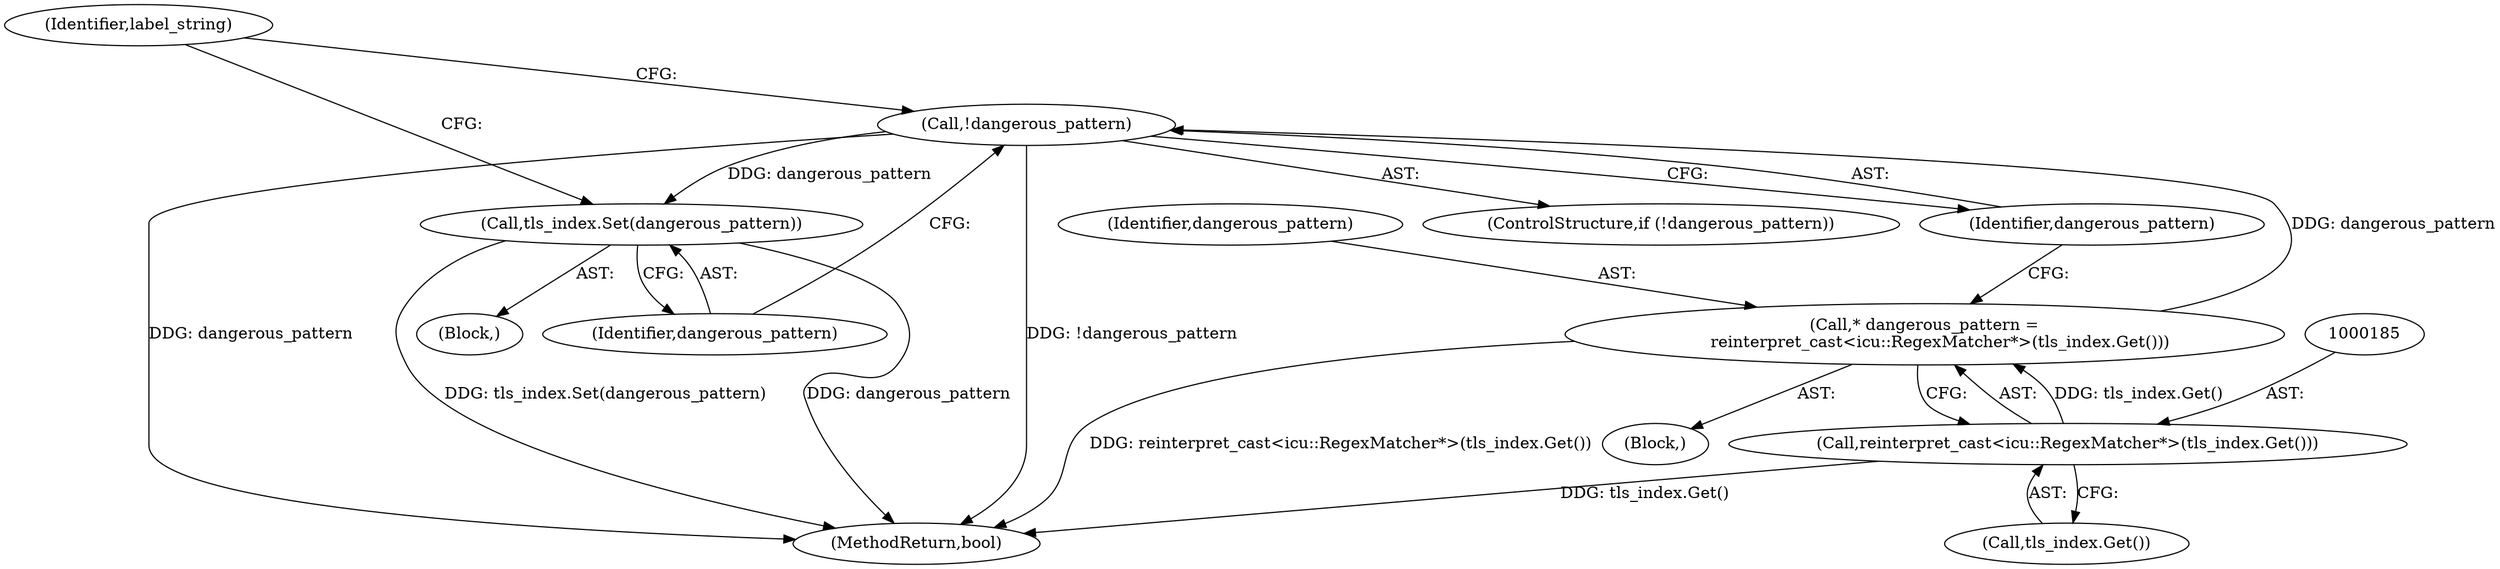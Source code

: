 digraph "0_Chrome_1f6acd54ee3765d5c1a6f14fc31ddd4a74145314@pointer" {
"1000188" [label="(Call,!dangerous_pattern)"];
"1000182" [label="(Call,* dangerous_pattern =\n      reinterpret_cast<icu::RegexMatcher*>(tls_index.Get()))"];
"1000184" [label="(Call,reinterpret_cast<icu::RegexMatcher*>(tls_index.Get()))"];
"1000191" [label="(Call,tls_index.Set(dangerous_pattern))"];
"1000191" [label="(Call,tls_index.Set(dangerous_pattern))"];
"1000190" [label="(Block,)"];
"1000188" [label="(Call,!dangerous_pattern)"];
"1000192" [label="(Identifier,dangerous_pattern)"];
"1000187" [label="(ControlStructure,if (!dangerous_pattern))"];
"1000183" [label="(Identifier,dangerous_pattern)"];
"1000198" [label="(MethodReturn,bool)"];
"1000105" [label="(Block,)"];
"1000184" [label="(Call,reinterpret_cast<icu::RegexMatcher*>(tls_index.Get()))"];
"1000194" [label="(Identifier,label_string)"];
"1000182" [label="(Call,* dangerous_pattern =\n      reinterpret_cast<icu::RegexMatcher*>(tls_index.Get()))"];
"1000186" [label="(Call,tls_index.Get())"];
"1000189" [label="(Identifier,dangerous_pattern)"];
"1000188" -> "1000187"  [label="AST: "];
"1000188" -> "1000189"  [label="CFG: "];
"1000189" -> "1000188"  [label="AST: "];
"1000192" -> "1000188"  [label="CFG: "];
"1000194" -> "1000188"  [label="CFG: "];
"1000188" -> "1000198"  [label="DDG: !dangerous_pattern"];
"1000188" -> "1000198"  [label="DDG: dangerous_pattern"];
"1000182" -> "1000188"  [label="DDG: dangerous_pattern"];
"1000188" -> "1000191"  [label="DDG: dangerous_pattern"];
"1000182" -> "1000105"  [label="AST: "];
"1000182" -> "1000184"  [label="CFG: "];
"1000183" -> "1000182"  [label="AST: "];
"1000184" -> "1000182"  [label="AST: "];
"1000189" -> "1000182"  [label="CFG: "];
"1000182" -> "1000198"  [label="DDG: reinterpret_cast<icu::RegexMatcher*>(tls_index.Get())"];
"1000184" -> "1000182"  [label="DDG: tls_index.Get()"];
"1000184" -> "1000186"  [label="CFG: "];
"1000185" -> "1000184"  [label="AST: "];
"1000186" -> "1000184"  [label="AST: "];
"1000184" -> "1000198"  [label="DDG: tls_index.Get()"];
"1000191" -> "1000190"  [label="AST: "];
"1000191" -> "1000192"  [label="CFG: "];
"1000192" -> "1000191"  [label="AST: "];
"1000194" -> "1000191"  [label="CFG: "];
"1000191" -> "1000198"  [label="DDG: tls_index.Set(dangerous_pattern)"];
"1000191" -> "1000198"  [label="DDG: dangerous_pattern"];
}
